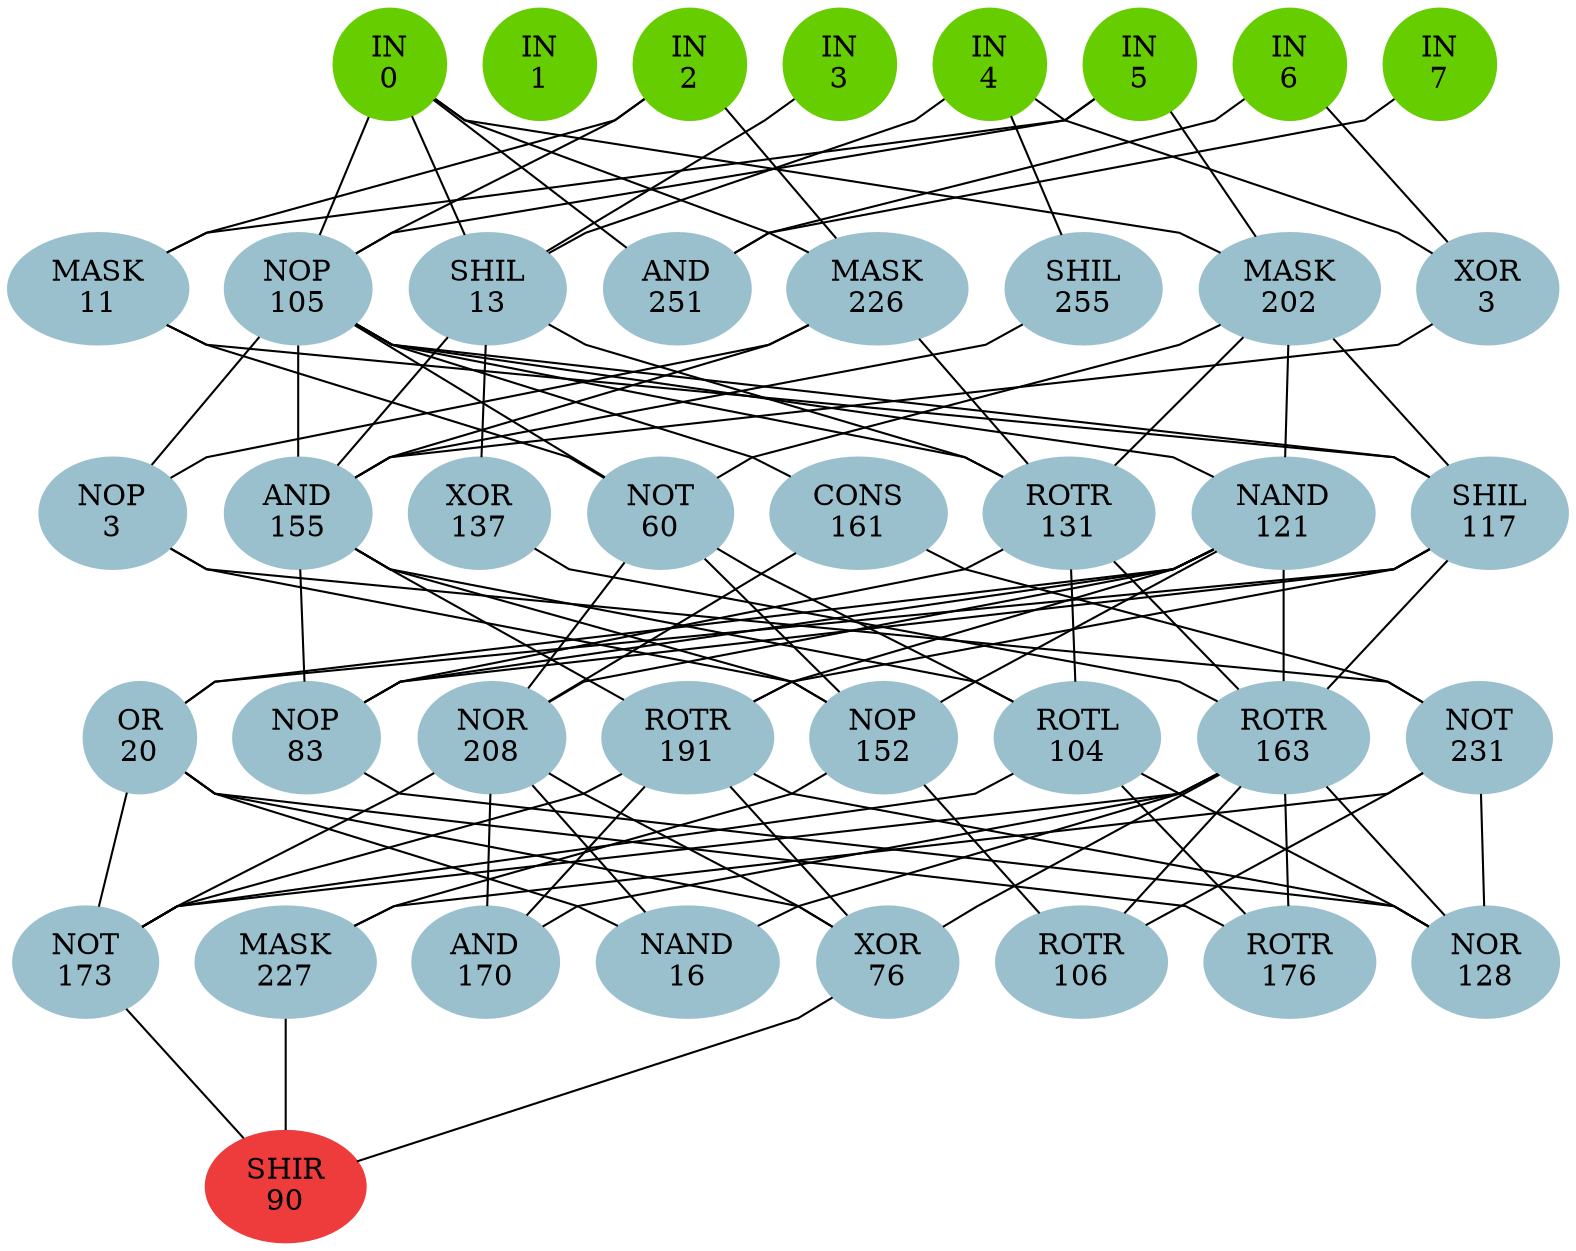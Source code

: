 graph EACircuit {
rankdir=BT;
ranksep=0.75;
ordering=out;
splines=polyline;
node [style=filled, color=lightblue2];

{ rank=same;
node [color=chartreuse3];
"-1_0"[label="IN\n0"];
node [color=chartreuse3];
"-1_1"[label="IN\n1"];
node [color=chartreuse3];
"-1_2"[label="IN\n2"];
node [color=chartreuse3];
"-1_3"[label="IN\n3"];
node [color=chartreuse3];
"-1_4"[label="IN\n4"];
node [color=chartreuse3];
"-1_5"[label="IN\n5"];
node [color=chartreuse3];
"-1_6"[label="IN\n6"];
node [color=chartreuse3];
"-1_7"[label="IN\n7"];
}
{ rank=same;
node [color=lightblue3];
"0_0"[label="MASK\n11"];
node [color=lightblue3];
"0_1"[label="NOP\n105"];
node [color=lightblue3];
"0_2"[label="SHIL\n13"];
node [color=lightblue3];
"0_3"[label="AND\n251"];
node [color=lightblue3];
"0_4"[label="MASK\n226"];
node [color=lightblue3];
"0_5"[label="SHIL\n255"];
node [color=lightblue3];
"0_6"[label="MASK\n202"];
node [color=lightblue3];
"0_7"[label="XOR\n3"];
}
{ rank=same;
node [color=lightblue3];
"1_0"[label="NOP\n3"];
node [color=lightblue3];
"1_1"[label="AND\n155"];
node [color=lightblue3];
"1_2"[label="XOR\n137"];
node [color=lightblue3];
"1_3"[label="NOT\n60"];
node [color=lightblue3];
"1_4"[label="CONS\n161"];
node [color=lightblue3];
"1_5"[label="ROTR\n131"];
node [color=lightblue3];
"1_6"[label="NAND\n121"];
node [color=lightblue3];
"1_7"[label="SHIL\n117"];
}
{ rank=same;
node [color=lightblue3];
"2_0"[label="OR\n20"];
node [color=lightblue3];
"2_1"[label="NOP\n83"];
node [color=lightblue3];
"2_2"[label="NOR\n208"];
node [color=lightblue3];
"2_3"[label="ROTR\n191"];
node [color=lightblue3];
"2_4"[label="NOP\n152"];
node [color=lightblue3];
"2_5"[label="ROTL\n104"];
node [color=lightblue3];
"2_6"[label="ROTR\n163"];
node [color=lightblue3];
"2_7"[label="NOT\n231"];
}
{ rank=same;
node [color=lightblue3];
"3_0"[label="NOT\n173"];
node [color=lightblue3];
"3_1"[label="MASK\n227"];
node [color=lightblue3];
"3_2"[label="AND\n170"];
node [color=lightblue3];
"3_3"[label="NAND\n16"];
node [color=lightblue3];
"3_4"[label="XOR\n76"];
node [color=lightblue3];
"3_5"[label="ROTR\n106"];
node [color=lightblue3];
"3_6"[label="ROTR\n176"];
node [color=lightblue3];
"3_7"[label="NOR\n128"];
}
{ rank=same;
node [color=brown2];
"4_0"[label="SHIR\n90"];
}
edge[style=invis];
"-1_0" -- "-1_1" -- "-1_2" -- "-1_3" -- "-1_4" -- "-1_5" -- "-1_6" -- "-1_7";
"0_0" -- "0_1" -- "0_2" -- "0_3" -- "0_4" -- "0_5" -- "0_6" -- "0_7";
"1_0" -- "1_1" -- "1_2" -- "1_3" -- "1_4" -- "1_5" -- "1_6" -- "1_7";
"2_0" -- "2_1" -- "2_2" -- "2_3" -- "2_4" -- "2_5" -- "2_6" -- "2_7";
"3_0" -- "3_1" -- "3_2" -- "3_3" -- "3_4" -- "3_5" -- "3_6" -- "3_7";
"4_0" -- "4_0";
edge[style=solid];
"0_0" -- "-1_2";
"0_0" -- "-1_5";
"0_1" -- "-1_0";
"0_1" -- "-1_2";
"0_1" -- "-1_5";
"0_2" -- "-1_0";
"0_2" -- "-1_3";
"0_2" -- "-1_4";
"0_3" -- "-1_0";
"0_3" -- "-1_6";
"0_3" -- "-1_7";
"0_4" -- "-1_0";
"0_4" -- "-1_2";
"0_5" -- "-1_4";
"0_6" -- "-1_0";
"0_6" -- "-1_5";
"0_7" -- "-1_4";
"0_7" -- "-1_6";
"1_0" -- "0_1";
"1_0" -- "0_4";
"1_1" -- "0_1";
"1_1" -- "0_2";
"1_1" -- "0_4";
"1_1" -- "0_5";
"1_1" -- "0_7";
"1_2" -- "0_2";
"1_3" -- "0_0";
"1_3" -- "0_1";
"1_3" -- "0_6";
"1_4" -- "0_1";
"1_5" -- "0_1";
"1_5" -- "0_2";
"1_5" -- "0_4";
"1_5" -- "0_6";
"1_6" -- "0_1";
"1_6" -- "0_6";
"1_7" -- "0_0";
"1_7" -- "0_1";
"1_7" -- "0_6";
"2_0" -- "1_6";
"2_0" -- "1_7";
"2_1" -- "1_1";
"2_1" -- "1_5";
"2_1" -- "1_6";
"2_1" -- "1_7";
"2_2" -- "1_3";
"2_2" -- "1_4";
"2_2" -- "1_6";
"2_3" -- "1_1";
"2_3" -- "1_6";
"2_3" -- "1_7";
"2_4" -- "1_0";
"2_4" -- "1_1";
"2_4" -- "1_3";
"2_4" -- "1_6";
"2_5" -- "1_1";
"2_5" -- "1_3";
"2_5" -- "1_5";
"2_6" -- "1_2";
"2_6" -- "1_5";
"2_6" -- "1_6";
"2_6" -- "1_7";
"2_7" -- "1_0";
"2_7" -- "1_4";
"3_0" -- "2_0";
"3_0" -- "2_2";
"3_0" -- "2_3";
"3_0" -- "2_5";
"3_0" -- "2_6";
"3_1" -- "2_4";
"3_1" -- "2_7";
"3_2" -- "2_2";
"3_2" -- "2_3";
"3_2" -- "2_6";
"3_3" -- "2_0";
"3_3" -- "2_2";
"3_3" -- "2_6";
"3_4" -- "2_0";
"3_4" -- "2_2";
"3_4" -- "2_3";
"3_4" -- "2_6";
"3_5" -- "2_4";
"3_5" -- "2_6";
"3_5" -- "2_7";
"3_6" -- "2_0";
"3_6" -- "2_5";
"3_6" -- "2_6";
"3_7" -- "2_1";
"3_7" -- "2_3";
"3_7" -- "2_5";
"3_7" -- "2_6";
"3_7" -- "2_7";
"4_0" -- "3_0";
"4_0" -- "3_1";
"4_0" -- "3_4";
}